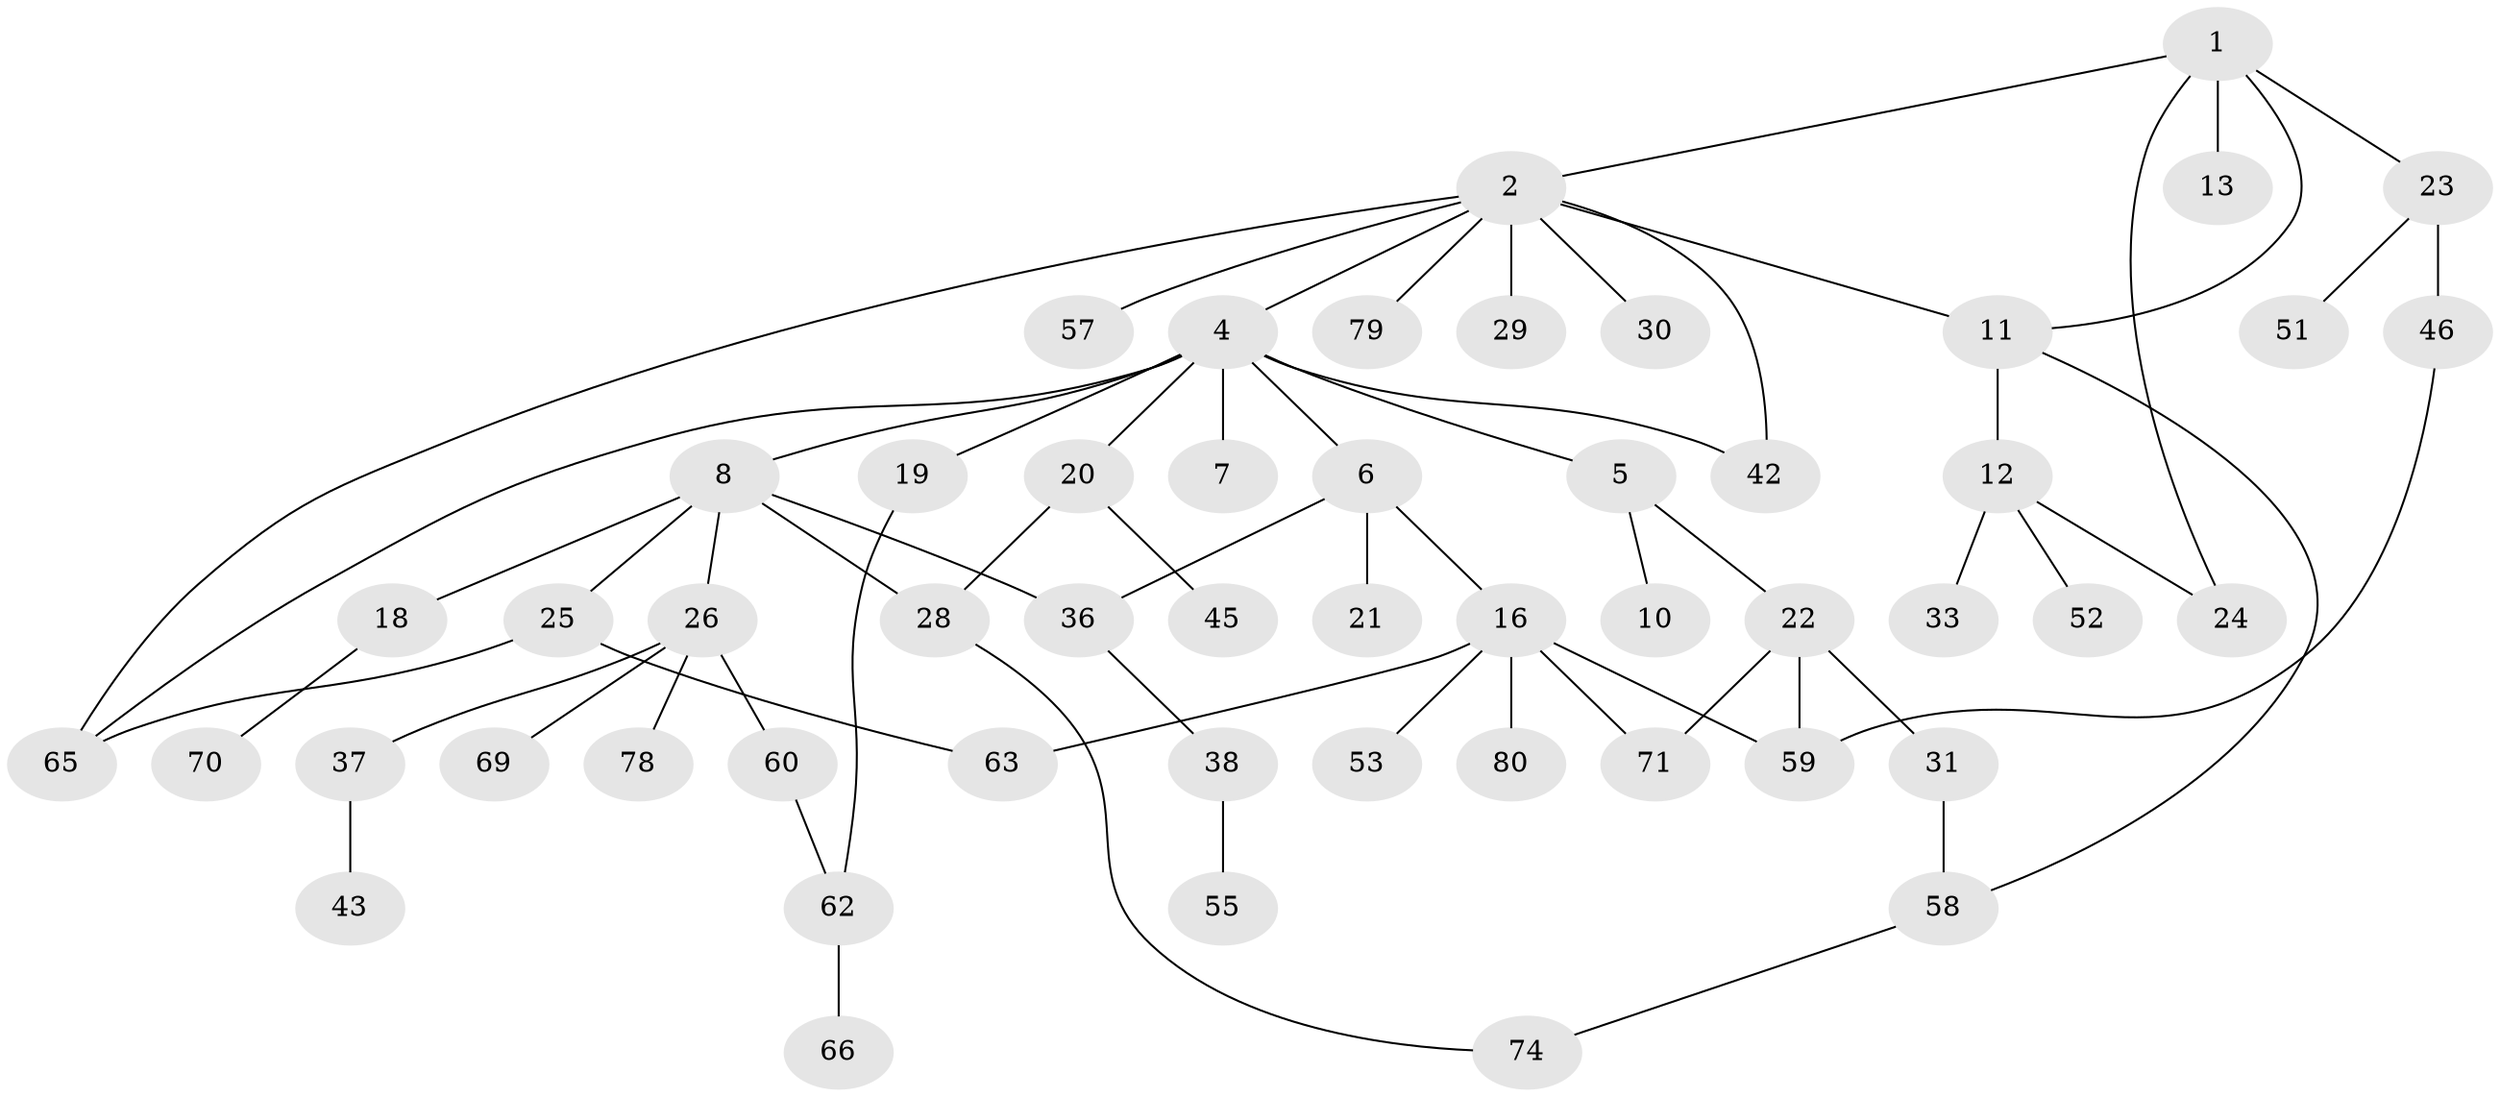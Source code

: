 // Generated by graph-tools (version 1.1) at 2025/23/03/03/25 07:23:31]
// undirected, 52 vertices, 65 edges
graph export_dot {
graph [start="1"]
  node [color=gray90,style=filled];
  1 [super="+17"];
  2 [super="+3"];
  4 [super="+15"];
  5 [super="+9"];
  6 [super="+14"];
  7;
  8;
  10;
  11 [super="+35"];
  12 [super="+34"];
  13 [super="+56"];
  16 [super="+49"];
  18 [super="+44"];
  19 [super="+47"];
  20 [super="+27"];
  21;
  22 [super="+75"];
  23 [super="+73"];
  24 [super="+41"];
  25 [super="+61"];
  26 [super="+67"];
  28 [super="+32"];
  29 [super="+54"];
  30;
  31 [super="+50"];
  33;
  36 [super="+64"];
  37 [super="+40"];
  38 [super="+39"];
  42 [super="+76"];
  43;
  45 [super="+48"];
  46;
  51;
  52;
  53;
  55;
  57;
  58 [super="+72"];
  59 [super="+77"];
  60;
  62 [super="+68"];
  63;
  65;
  66;
  69;
  70;
  71;
  74;
  78;
  79;
  80;
  1 -- 2;
  1 -- 13;
  1 -- 24;
  1 -- 11;
  1 -- 23;
  2 -- 30;
  2 -- 42;
  2 -- 57;
  2 -- 65;
  2 -- 4;
  2 -- 11;
  2 -- 29;
  2 -- 79;
  4 -- 5;
  4 -- 6;
  4 -- 7;
  4 -- 8;
  4 -- 19;
  4 -- 20;
  4 -- 65;
  4 -- 42;
  5 -- 22;
  5 -- 10;
  6 -- 16;
  6 -- 21;
  6 -- 36;
  8 -- 18;
  8 -- 25;
  8 -- 26;
  8 -- 36;
  8 -- 28;
  11 -- 12;
  11 -- 58;
  12 -- 33;
  12 -- 52;
  12 -- 24;
  16 -- 53;
  16 -- 71;
  16 -- 80;
  16 -- 63;
  16 -- 59;
  18 -- 70;
  19 -- 62;
  20 -- 28;
  20 -- 45;
  22 -- 31;
  22 -- 71;
  22 -- 59;
  23 -- 46;
  23 -- 51;
  25 -- 65;
  25 -- 63;
  26 -- 37;
  26 -- 60;
  26 -- 69;
  26 -- 78;
  28 -- 74;
  31 -- 58;
  36 -- 38;
  37 -- 43;
  38 -- 55;
  46 -- 59;
  58 -- 74;
  60 -- 62;
  62 -- 66;
}

